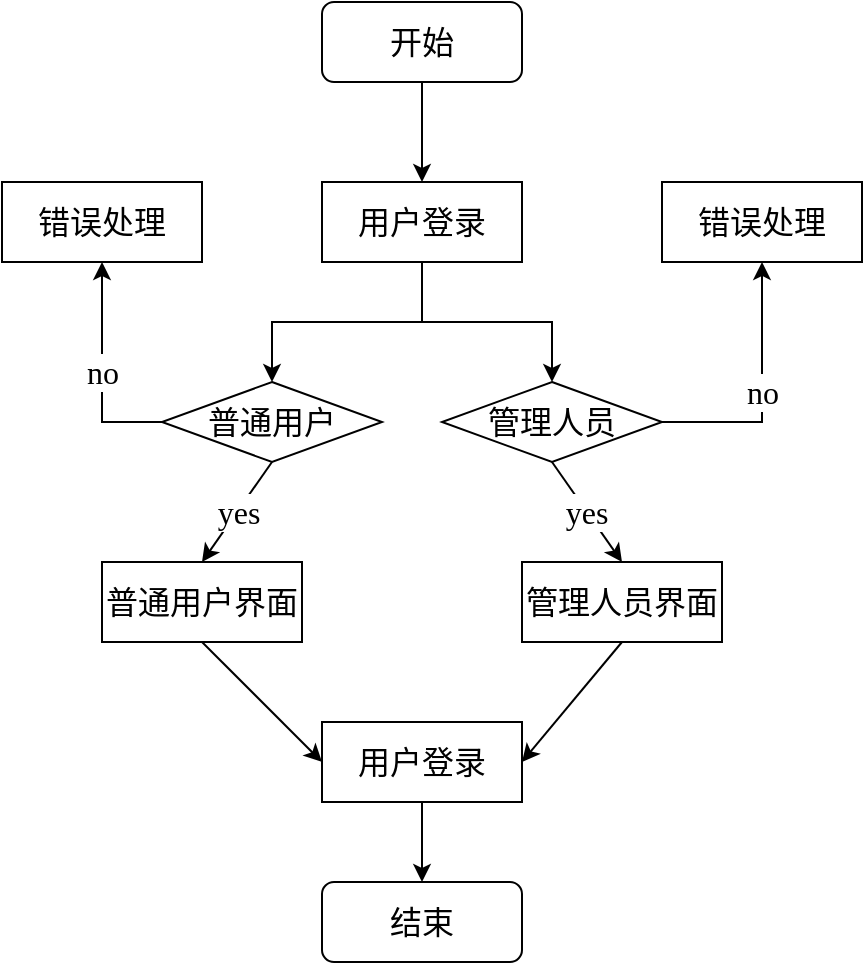 <mxfile version="20.3.0" type="device"><diagram id="o7088HlbdoqsMn5LljdU" name="第 1 页"><mxGraphModel dx="1038" dy="641" grid="1" gridSize="10" guides="1" tooltips="1" connect="1" arrows="1" fold="1" page="1" pageScale="1" pageWidth="827" pageHeight="1169" math="0" shadow="0"><root><mxCell id="0"/><mxCell id="1" parent="0"/><mxCell id="QBTYg-VjDtSlSXaZztNj-1" value="开始" style="rounded=1;whiteSpace=wrap;html=1;fontFamily=Times New Roman;fontSize=16;" parent="1" vertex="1"><mxGeometry x="290" y="80" width="100" height="40" as="geometry"/></mxCell><mxCell id="QBTYg-VjDtSlSXaZztNj-2" value="错误处理" style="rounded=0;whiteSpace=wrap;html=1;fontFamily=Times New Roman;fontSize=16;" parent="1" vertex="1"><mxGeometry x="130" y="170" width="100" height="40" as="geometry"/></mxCell><mxCell id="QBTYg-VjDtSlSXaZztNj-3" value="错误处理" style="rounded=0;whiteSpace=wrap;html=1;fontFamily=Times New Roman;fontSize=16;" parent="1" vertex="1"><mxGeometry x="460" y="170" width="100" height="40" as="geometry"/></mxCell><mxCell id="QBTYg-VjDtSlSXaZztNj-4" value="用户登录" style="rounded=0;whiteSpace=wrap;html=1;fontFamily=Times New Roman;fontSize=16;" parent="1" vertex="1"><mxGeometry x="290" y="170" width="100" height="40" as="geometry"/></mxCell><mxCell id="QBTYg-VjDtSlSXaZztNj-5" value="普通用户" style="rhombus;whiteSpace=wrap;html=1;fontFamily=Times New Roman;fontSize=16;" parent="1" vertex="1"><mxGeometry x="210" y="270" width="110" height="40" as="geometry"/></mxCell><mxCell id="QBTYg-VjDtSlSXaZztNj-6" value="管理人员" style="rhombus;whiteSpace=wrap;html=1;fontFamily=Times New Roman;fontSize=16;" parent="1" vertex="1"><mxGeometry x="350" y="270" width="110" height="40" as="geometry"/></mxCell><mxCell id="QBTYg-VjDtSlSXaZztNj-7" value="" style="endArrow=classic;html=1;rounded=0;exitX=0.5;exitY=1;exitDx=0;exitDy=0;entryX=0.5;entryY=0;entryDx=0;entryDy=0;fontFamily=Times New Roman;fontSize=16;" parent="1" source="QBTYg-VjDtSlSXaZztNj-4" target="QBTYg-VjDtSlSXaZztNj-5" edge="1"><mxGeometry width="50" height="50" relative="1" as="geometry"><mxPoint x="390" y="360" as="sourcePoint"/><mxPoint x="440" y="310" as="targetPoint"/><Array as="points"><mxPoint x="340" y="240"/><mxPoint x="265" y="240"/></Array></mxGeometry></mxCell><mxCell id="QBTYg-VjDtSlSXaZztNj-8" value="" style="endArrow=classic;html=1;rounded=0;exitX=0.5;exitY=1;exitDx=0;exitDy=0;entryX=0.5;entryY=0;entryDx=0;entryDy=0;fontFamily=Times New Roman;fontSize=16;" parent="1" source="QBTYg-VjDtSlSXaZztNj-4" target="QBTYg-VjDtSlSXaZztNj-6" edge="1"><mxGeometry width="50" height="50" relative="1" as="geometry"><mxPoint x="390" y="360" as="sourcePoint"/><mxPoint x="440" y="310" as="targetPoint"/><Array as="points"><mxPoint x="340" y="240"/><mxPoint x="405" y="240"/></Array></mxGeometry></mxCell><mxCell id="QBTYg-VjDtSlSXaZztNj-9" value="no" style="endArrow=classic;html=1;rounded=0;exitX=0;exitY=0.5;exitDx=0;exitDy=0;entryX=0.5;entryY=1;entryDx=0;entryDy=0;fontFamily=Times New Roman;fontSize=16;" parent="1" source="QBTYg-VjDtSlSXaZztNj-5" target="QBTYg-VjDtSlSXaZztNj-2" edge="1"><mxGeometry width="50" height="50" relative="1" as="geometry"><mxPoint x="390" y="360" as="sourcePoint"/><mxPoint x="440" y="310" as="targetPoint"/><Array as="points"><mxPoint x="180" y="290"/></Array></mxGeometry></mxCell><mxCell id="QBTYg-VjDtSlSXaZztNj-10" value="no" style="endArrow=classic;html=1;rounded=0;exitX=1;exitY=0.5;exitDx=0;exitDy=0;entryX=0.5;entryY=1;entryDx=0;entryDy=0;fontFamily=Times New Roman;fontSize=16;" parent="1" source="QBTYg-VjDtSlSXaZztNj-6" target="QBTYg-VjDtSlSXaZztNj-3" edge="1"><mxGeometry width="50" height="50" relative="1" as="geometry"><mxPoint x="390" y="360" as="sourcePoint"/><mxPoint x="440" y="310" as="targetPoint"/><Array as="points"><mxPoint x="510" y="290"/></Array></mxGeometry></mxCell><mxCell id="QBTYg-VjDtSlSXaZztNj-11" value="普通用户界面" style="rounded=0;whiteSpace=wrap;html=1;fontFamily=Times New Roman;fontSize=16;" parent="1" vertex="1"><mxGeometry x="180" y="360" width="100" height="40" as="geometry"/></mxCell><mxCell id="QBTYg-VjDtSlSXaZztNj-12" value="管理人员界面" style="rounded=0;whiteSpace=wrap;html=1;fontFamily=Times New Roman;fontSize=16;" parent="1" vertex="1"><mxGeometry x="390" y="360" width="100" height="40" as="geometry"/></mxCell><mxCell id="QBTYg-VjDtSlSXaZztNj-13" value="yes" style="endArrow=classic;html=1;rounded=0;exitX=0.5;exitY=1;exitDx=0;exitDy=0;entryX=0.5;entryY=0;entryDx=0;entryDy=0;fontFamily=Times New Roman;fontSize=16;" parent="1" source="QBTYg-VjDtSlSXaZztNj-5" target="QBTYg-VjDtSlSXaZztNj-11" edge="1"><mxGeometry width="50" height="50" relative="1" as="geometry"><mxPoint x="390" y="360" as="sourcePoint"/><mxPoint x="440" y="310" as="targetPoint"/></mxGeometry></mxCell><mxCell id="QBTYg-VjDtSlSXaZztNj-14" value="yes" style="endArrow=classic;html=1;rounded=0;exitX=0.5;exitY=1;exitDx=0;exitDy=0;entryX=0.5;entryY=0;entryDx=0;entryDy=0;fontFamily=Times New Roman;fontSize=16;" parent="1" source="QBTYg-VjDtSlSXaZztNj-6" target="QBTYg-VjDtSlSXaZztNj-12" edge="1"><mxGeometry width="50" height="50" relative="1" as="geometry"><mxPoint x="390" y="360" as="sourcePoint"/><mxPoint x="440" y="310" as="targetPoint"/></mxGeometry></mxCell><mxCell id="QBTYg-VjDtSlSXaZztNj-15" value="" style="endArrow=classic;html=1;rounded=0;exitX=0.5;exitY=1;exitDx=0;exitDy=0;entryX=0.5;entryY=0;entryDx=0;entryDy=0;fontFamily=Times New Roman;fontSize=16;" parent="1" source="QBTYg-VjDtSlSXaZztNj-1" target="QBTYg-VjDtSlSXaZztNj-4" edge="1"><mxGeometry width="50" height="50" relative="1" as="geometry"><mxPoint x="390" y="360" as="sourcePoint"/><mxPoint x="440" y="310" as="targetPoint"/></mxGeometry></mxCell><mxCell id="QBTYg-VjDtSlSXaZztNj-18" value="" style="edgeStyle=orthogonalEdgeStyle;rounded=0;orthogonalLoop=1;jettySize=auto;html=1;fontFamily=Times New Roman;fontSize=16;" parent="1" source="QBTYg-VjDtSlSXaZztNj-16" target="QBTYg-VjDtSlSXaZztNj-17" edge="1"><mxGeometry relative="1" as="geometry"/></mxCell><mxCell id="QBTYg-VjDtSlSXaZztNj-16" value="用户登录" style="rounded=0;whiteSpace=wrap;html=1;fontFamily=Times New Roman;fontSize=16;" parent="1" vertex="1"><mxGeometry x="290" y="440" width="100" height="40" as="geometry"/></mxCell><mxCell id="QBTYg-VjDtSlSXaZztNj-17" value="结束" style="rounded=1;whiteSpace=wrap;html=1;fontFamily=Times New Roman;fontSize=16;" parent="1" vertex="1"><mxGeometry x="290" y="520" width="100" height="40" as="geometry"/></mxCell><mxCell id="QBTYg-VjDtSlSXaZztNj-20" value="" style="endArrow=classic;html=1;rounded=0;exitX=0.5;exitY=1;exitDx=0;exitDy=0;entryX=0;entryY=0.5;entryDx=0;entryDy=0;fontFamily=Times New Roman;fontSize=16;" parent="1" source="QBTYg-VjDtSlSXaZztNj-11" target="QBTYg-VjDtSlSXaZztNj-16" edge="1"><mxGeometry width="50" height="50" relative="1" as="geometry"><mxPoint x="390" y="360" as="sourcePoint"/><mxPoint x="440" y="310" as="targetPoint"/></mxGeometry></mxCell><mxCell id="QBTYg-VjDtSlSXaZztNj-21" value="" style="endArrow=classic;html=1;rounded=0;exitX=0.5;exitY=1;exitDx=0;exitDy=0;entryX=1;entryY=0.5;entryDx=0;entryDy=0;fontFamily=Times New Roman;fontSize=16;" parent="1" source="QBTYg-VjDtSlSXaZztNj-12" target="QBTYg-VjDtSlSXaZztNj-16" edge="1"><mxGeometry width="50" height="50" relative="1" as="geometry"><mxPoint x="440" y="410" as="sourcePoint"/><mxPoint x="440" y="310" as="targetPoint"/></mxGeometry></mxCell></root></mxGraphModel></diagram></mxfile>